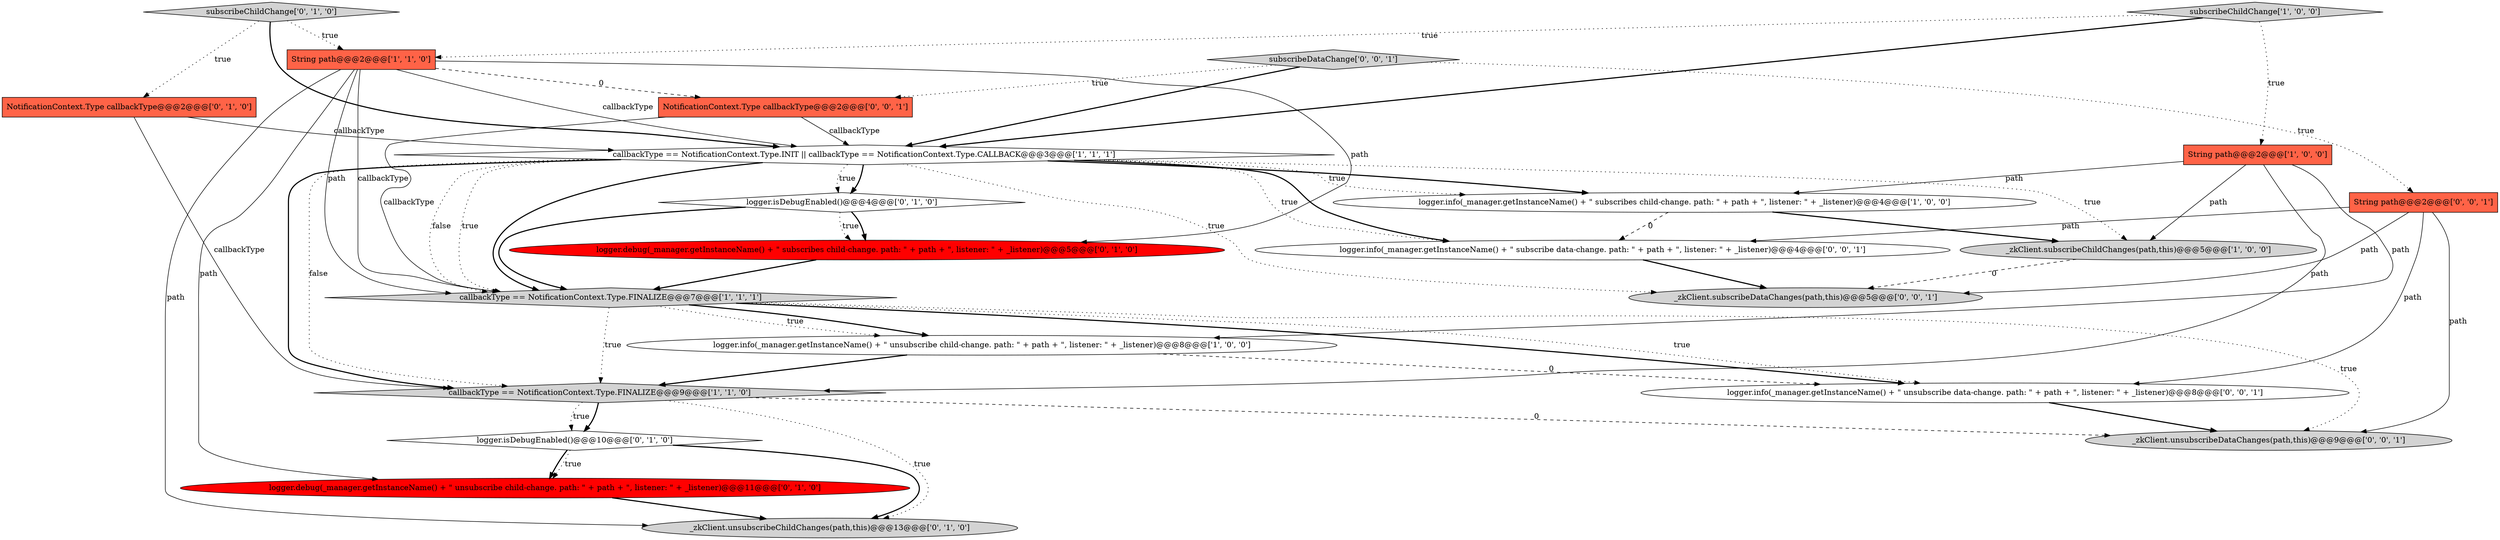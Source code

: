 digraph {
17 [style = filled, label = "subscribeDataChange['0', '0', '1']", fillcolor = lightgray, shape = diamond image = "AAA0AAABBB3BBB"];
10 [style = filled, label = "logger.isDebugEnabled()@@@4@@@['0', '1', '0']", fillcolor = white, shape = diamond image = "AAA0AAABBB2BBB"];
11 [style = filled, label = "_zkClient.unsubscribeChildChanges(path,this)@@@13@@@['0', '1', '0']", fillcolor = lightgray, shape = ellipse image = "AAA0AAABBB2BBB"];
14 [style = filled, label = "subscribeChildChange['0', '1', '0']", fillcolor = lightgray, shape = diamond image = "AAA0AAABBB2BBB"];
16 [style = filled, label = "String path@@@2@@@['0', '0', '1']", fillcolor = tomato, shape = box image = "AAA0AAABBB3BBB"];
1 [style = filled, label = "String path@@@2@@@['1', '0', '0']", fillcolor = tomato, shape = box image = "AAA0AAABBB1BBB"];
7 [style = filled, label = "callbackType == NotificationContext.Type.FINALIZE@@@7@@@['1', '1', '1']", fillcolor = lightgray, shape = diamond image = "AAA0AAABBB1BBB"];
15 [style = filled, label = "logger.debug(_manager.getInstanceName() + \" unsubscribe child-change. path: \" + path + \", listener: \" + _listener)@@@11@@@['0', '1', '0']", fillcolor = red, shape = ellipse image = "AAA1AAABBB2BBB"];
22 [style = filled, label = "logger.info(_manager.getInstanceName() + \" unsubscribe data-change. path: \" + path + \", listener: \" + _listener)@@@8@@@['0', '0', '1']", fillcolor = white, shape = ellipse image = "AAA0AAABBB3BBB"];
8 [style = filled, label = "callbackType == NotificationContext.Type.INIT || callbackType == NotificationContext.Type.CALLBACK@@@3@@@['1', '1', '1']", fillcolor = white, shape = diamond image = "AAA0AAABBB1BBB"];
5 [style = filled, label = "subscribeChildChange['1', '0', '0']", fillcolor = lightgray, shape = diamond image = "AAA0AAABBB1BBB"];
0 [style = filled, label = "logger.info(_manager.getInstanceName() + \" unsubscribe child-change. path: \" + path + \", listener: \" + _listener)@@@8@@@['1', '0', '0']", fillcolor = white, shape = ellipse image = "AAA0AAABBB1BBB"];
13 [style = filled, label = "logger.debug(_manager.getInstanceName() + \" subscribes child-change. path: \" + path + \", listener: \" + _listener)@@@5@@@['0', '1', '0']", fillcolor = red, shape = ellipse image = "AAA1AAABBB2BBB"];
4 [style = filled, label = "callbackType == NotificationContext.Type.FINALIZE@@@9@@@['1', '1', '0']", fillcolor = lightgray, shape = diamond image = "AAA0AAABBB1BBB"];
18 [style = filled, label = "logger.info(_manager.getInstanceName() + \" subscribe data-change. path: \" + path + \", listener: \" + _listener)@@@4@@@['0', '0', '1']", fillcolor = white, shape = ellipse image = "AAA0AAABBB3BBB"];
3 [style = filled, label = "_zkClient.subscribeChildChanges(path,this)@@@5@@@['1', '0', '0']", fillcolor = lightgray, shape = ellipse image = "AAA0AAABBB1BBB"];
2 [style = filled, label = "String path@@@2@@@['1', '1', '0']", fillcolor = tomato, shape = box image = "AAA0AAABBB1BBB"];
19 [style = filled, label = "_zkClient.unsubscribeDataChanges(path,this)@@@9@@@['0', '0', '1']", fillcolor = lightgray, shape = ellipse image = "AAA0AAABBB3BBB"];
21 [style = filled, label = "_zkClient.subscribeDataChanges(path,this)@@@5@@@['0', '0', '1']", fillcolor = lightgray, shape = ellipse image = "AAA0AAABBB3BBB"];
20 [style = filled, label = "NotificationContext.Type callbackType@@@2@@@['0', '0', '1']", fillcolor = tomato, shape = box image = "AAA0AAABBB3BBB"];
12 [style = filled, label = "logger.isDebugEnabled()@@@10@@@['0', '1', '0']", fillcolor = white, shape = diamond image = "AAA0AAABBB2BBB"];
6 [style = filled, label = "logger.info(_manager.getInstanceName() + \" subscribes child-change. path: \" + path + \", listener: \" + _listener)@@@4@@@['1', '0', '0']", fillcolor = white, shape = ellipse image = "AAA0AAABBB1BBB"];
9 [style = filled, label = "NotificationContext.Type callbackType@@@2@@@['0', '1', '0']", fillcolor = tomato, shape = box image = "AAA0AAABBB2BBB"];
17->20 [style = dotted, label="true"];
8->7 [style = dotted, label="false"];
17->8 [style = bold, label=""];
14->2 [style = dotted, label="true"];
6->3 [style = bold, label=""];
5->8 [style = bold, label=""];
16->19 [style = solid, label="path"];
8->10 [style = bold, label=""];
2->20 [style = dashed, label="0"];
8->21 [style = dotted, label="true"];
22->19 [style = bold, label=""];
3->21 [style = dashed, label="0"];
2->15 [style = solid, label="path"];
7->19 [style = dotted, label="true"];
8->18 [style = bold, label=""];
9->4 [style = solid, label="callbackType"];
5->1 [style = dotted, label="true"];
12->15 [style = bold, label=""];
12->11 [style = bold, label=""];
16->21 [style = solid, label="path"];
12->15 [style = dotted, label="true"];
4->11 [style = dotted, label="true"];
8->7 [style = dotted, label="true"];
8->4 [style = dotted, label="false"];
8->6 [style = bold, label=""];
7->0 [style = bold, label=""];
8->10 [style = dotted, label="true"];
7->0 [style = dotted, label="true"];
10->7 [style = bold, label=""];
1->4 [style = solid, label="path"];
1->0 [style = solid, label="path"];
1->3 [style = solid, label="path"];
2->7 [style = solid, label="callbackType"];
8->3 [style = dotted, label="true"];
20->8 [style = solid, label="callbackType"];
2->8 [style = solid, label="callbackType"];
8->7 [style = bold, label=""];
6->18 [style = dashed, label="0"];
0->22 [style = dashed, label="0"];
17->16 [style = dotted, label="true"];
2->13 [style = solid, label="path"];
7->22 [style = bold, label=""];
1->6 [style = solid, label="path"];
8->6 [style = dotted, label="true"];
15->11 [style = bold, label=""];
9->8 [style = solid, label="callbackType"];
10->13 [style = dotted, label="true"];
10->13 [style = bold, label=""];
0->4 [style = bold, label=""];
2->11 [style = solid, label="path"];
13->7 [style = bold, label=""];
7->4 [style = dotted, label="true"];
16->22 [style = solid, label="path"];
8->18 [style = dotted, label="true"];
4->12 [style = bold, label=""];
20->7 [style = solid, label="callbackType"];
4->19 [style = dashed, label="0"];
14->8 [style = bold, label=""];
14->9 [style = dotted, label="true"];
8->4 [style = bold, label=""];
18->21 [style = bold, label=""];
7->22 [style = dotted, label="true"];
4->12 [style = dotted, label="true"];
2->7 [style = solid, label="path"];
16->18 [style = solid, label="path"];
5->2 [style = dotted, label="true"];
}
